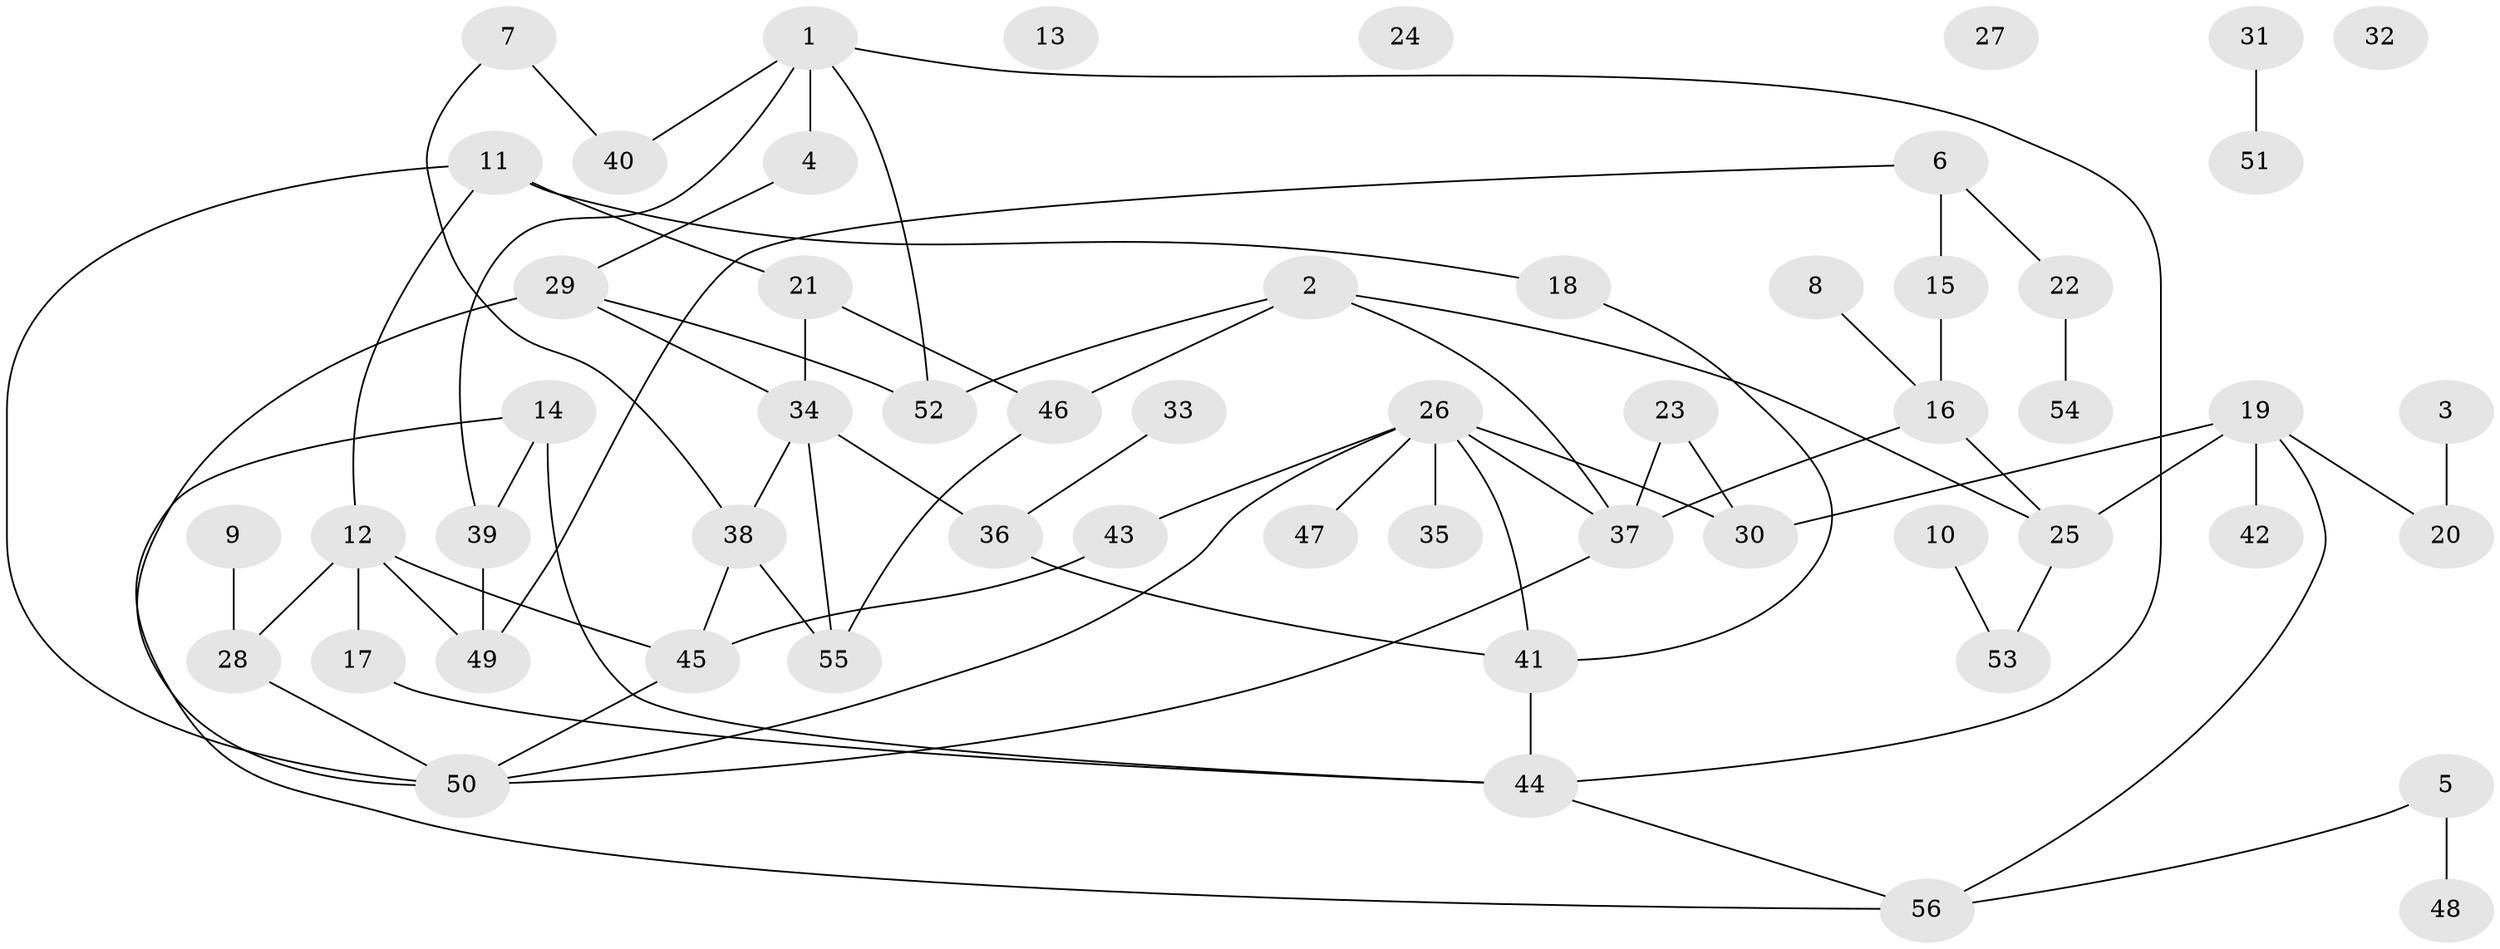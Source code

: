 // coarse degree distribution, {8: 0.09090909090909091, 6: 0.045454545454545456, 1: 0.18181818181818182, 5: 0.09090909090909091, 4: 0.045454545454545456, 2: 0.13636363636363635, 7: 0.13636363636363635, 0: 0.22727272727272727, 3: 0.045454545454545456}
// Generated by graph-tools (version 1.1) at 2025/16/03/04/25 18:16:46]
// undirected, 56 vertices, 74 edges
graph export_dot {
graph [start="1"]
  node [color=gray90,style=filled];
  1;
  2;
  3;
  4;
  5;
  6;
  7;
  8;
  9;
  10;
  11;
  12;
  13;
  14;
  15;
  16;
  17;
  18;
  19;
  20;
  21;
  22;
  23;
  24;
  25;
  26;
  27;
  28;
  29;
  30;
  31;
  32;
  33;
  34;
  35;
  36;
  37;
  38;
  39;
  40;
  41;
  42;
  43;
  44;
  45;
  46;
  47;
  48;
  49;
  50;
  51;
  52;
  53;
  54;
  55;
  56;
  1 -- 4;
  1 -- 39;
  1 -- 40;
  1 -- 44;
  1 -- 52;
  2 -- 25;
  2 -- 37;
  2 -- 46;
  2 -- 52;
  3 -- 20;
  4 -- 29;
  5 -- 48;
  5 -- 56;
  6 -- 15;
  6 -- 22;
  6 -- 49;
  7 -- 38;
  7 -- 40;
  8 -- 16;
  9 -- 28;
  10 -- 53;
  11 -- 12;
  11 -- 18;
  11 -- 21;
  11 -- 50;
  12 -- 17;
  12 -- 28;
  12 -- 45;
  12 -- 49;
  14 -- 39;
  14 -- 44;
  14 -- 56;
  15 -- 16;
  16 -- 25;
  16 -- 37;
  17 -- 44;
  18 -- 41;
  19 -- 20;
  19 -- 25;
  19 -- 30;
  19 -- 42;
  19 -- 56;
  21 -- 34;
  21 -- 46;
  22 -- 54;
  23 -- 30;
  23 -- 37;
  25 -- 53;
  26 -- 30;
  26 -- 35;
  26 -- 37;
  26 -- 41;
  26 -- 43;
  26 -- 47;
  26 -- 50;
  28 -- 50;
  29 -- 34;
  29 -- 50;
  29 -- 52;
  31 -- 51;
  33 -- 36;
  34 -- 36;
  34 -- 38;
  34 -- 55;
  36 -- 41;
  37 -- 50;
  38 -- 45;
  38 -- 55;
  39 -- 49;
  41 -- 44;
  43 -- 45;
  44 -- 56;
  45 -- 50;
  46 -- 55;
}
